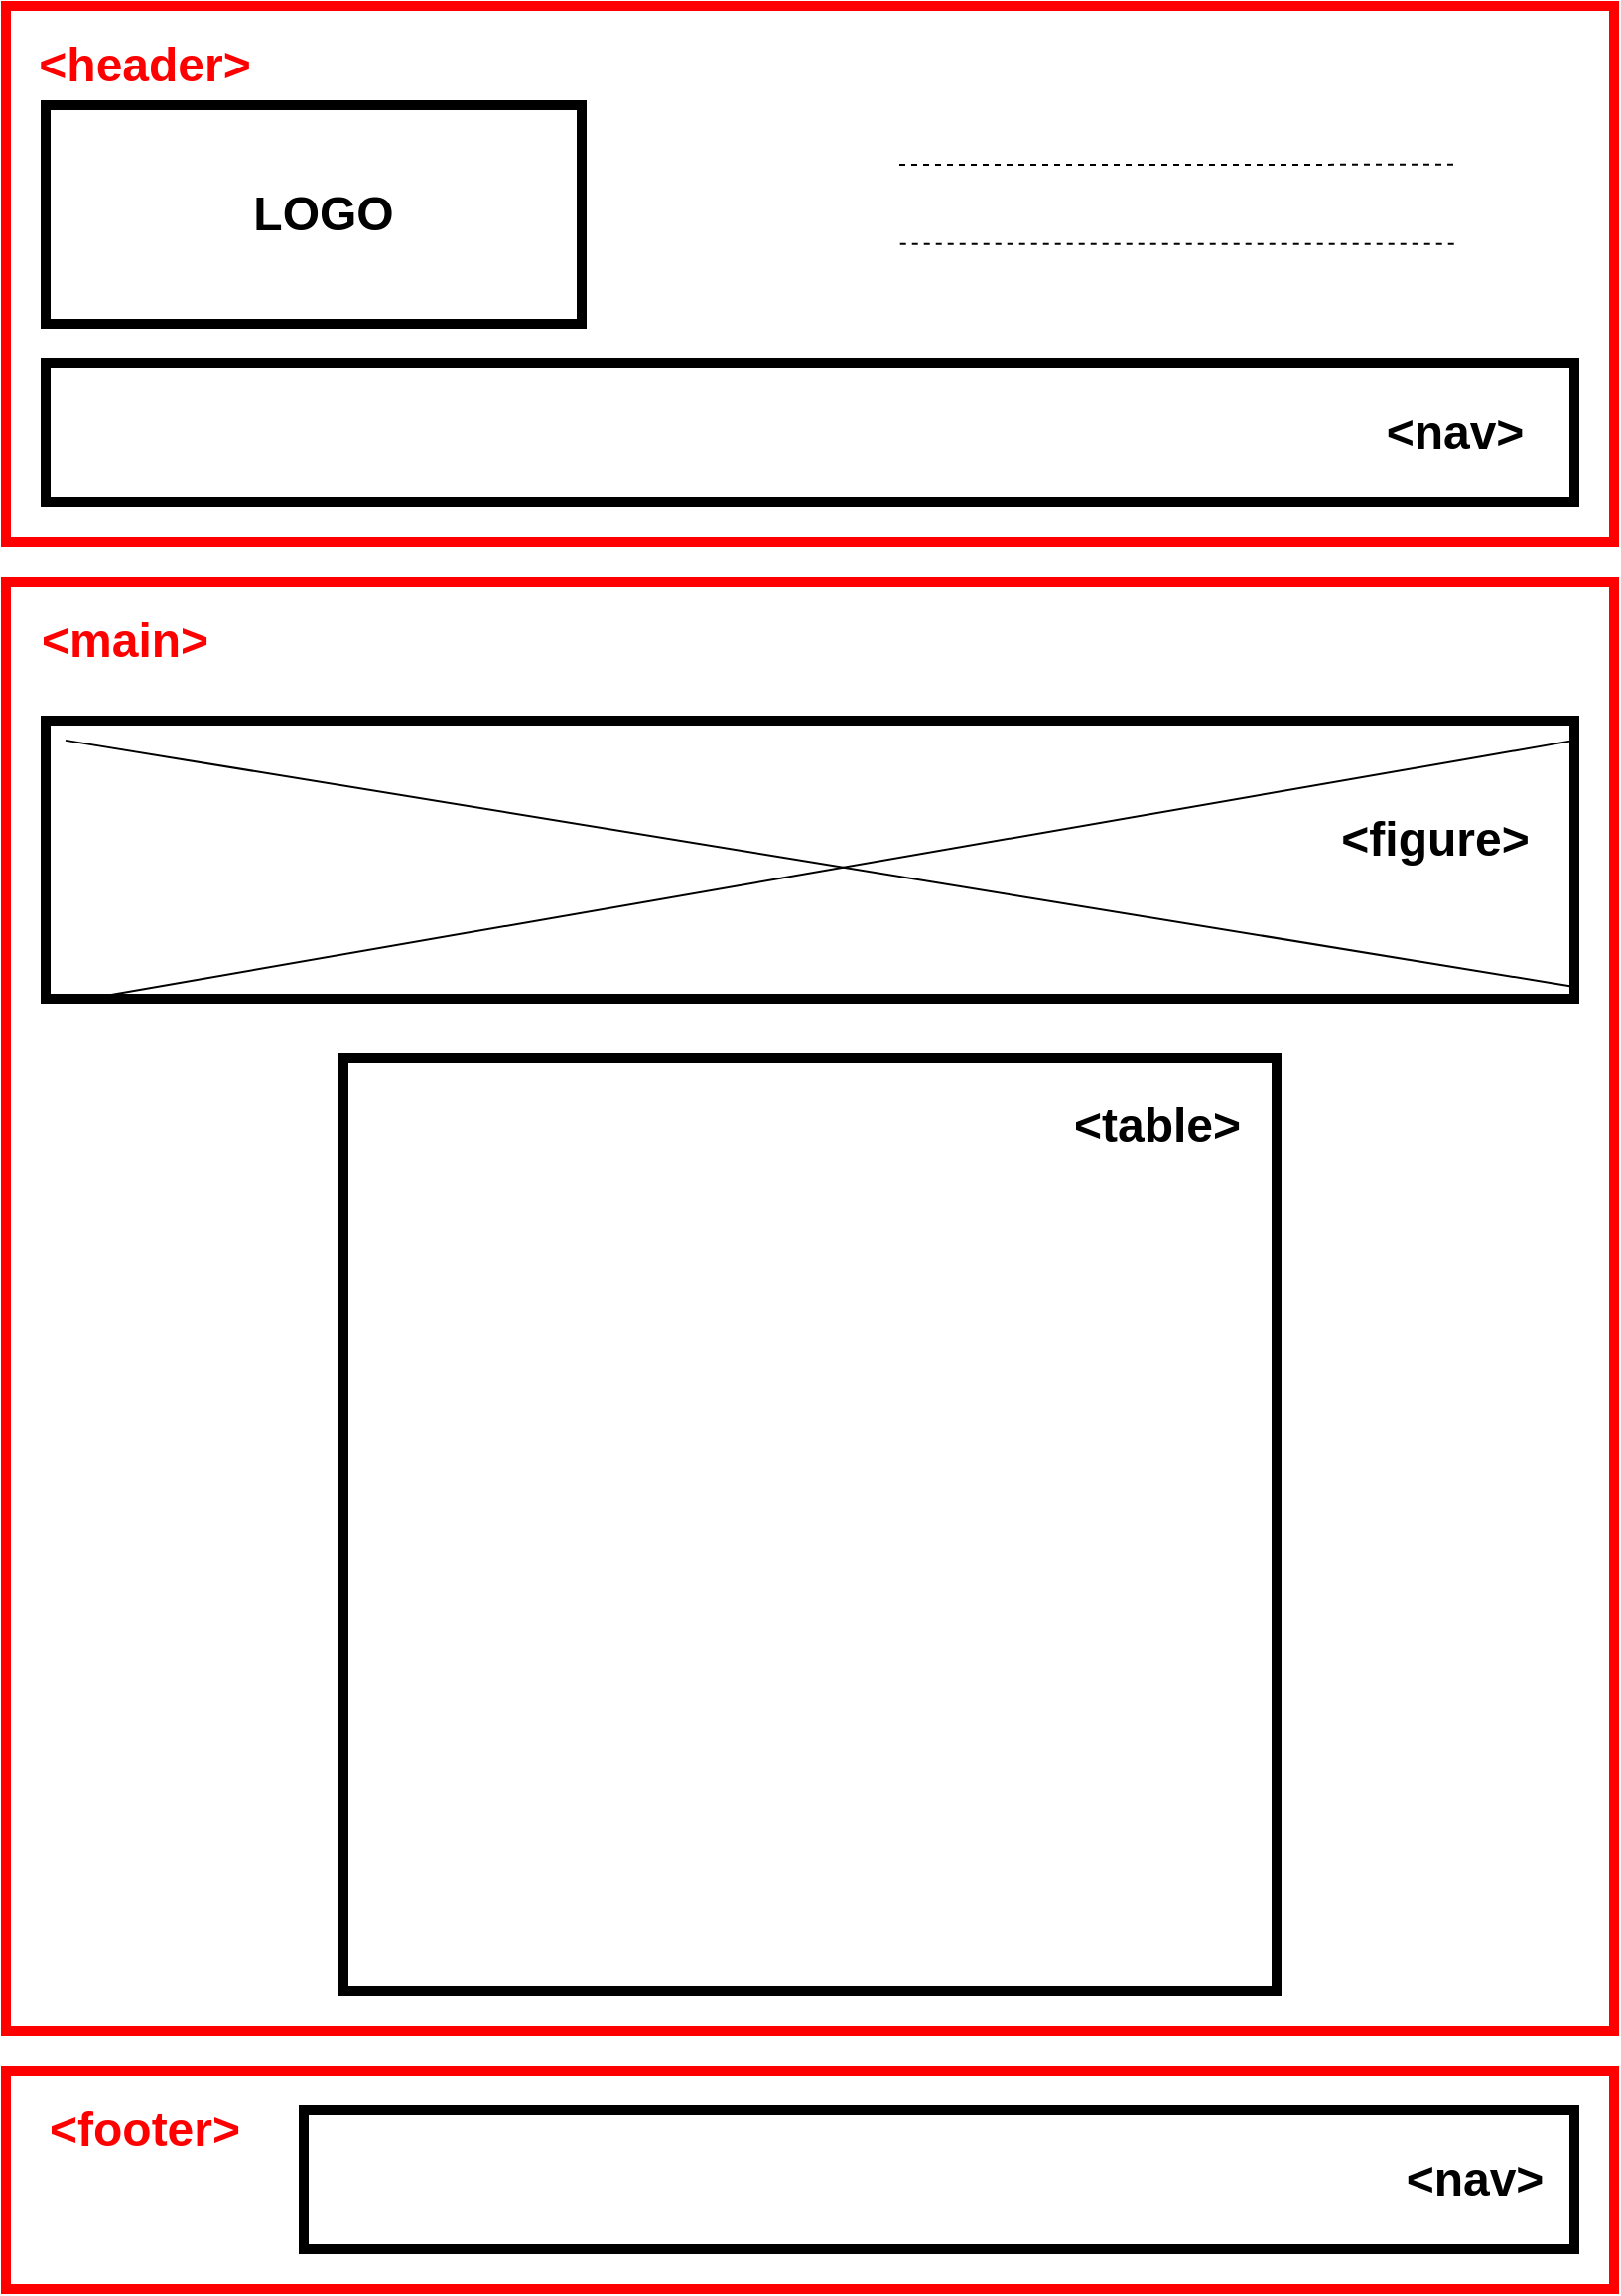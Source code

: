 <mxfile version="11.1.4" type="device"><diagram id="_M9dE-nE3PjYR2anVE0D" name="Page-1"><mxGraphModel dx="2304" dy="1492" grid="1" gridSize="10" guides="1" tooltips="1" connect="1" arrows="1" fold="1" page="1" pageScale="1" pageWidth="827" pageHeight="1169" math="0" shadow="0"><root><mxCell id="0"/><mxCell id="1" parent="0"/><mxCell id="vUiq95RBEFCAuWnw436O-1" value="" style="rounded=0;whiteSpace=wrap;html=1;strokeColor=#FF0000;strokeWidth=5;" vertex="1" parent="1"><mxGeometry x="10" y="10" width="810" height="270" as="geometry"/></mxCell><mxCell id="vUiq95RBEFCAuWnw436O-2" value="" style="rounded=0;whiteSpace=wrap;html=1;strokeColor=#FF0000;strokeWidth=5;" vertex="1" parent="1"><mxGeometry x="10" y="1050" width="810" height="110" as="geometry"/></mxCell><mxCell id="vUiq95RBEFCAuWnw436O-4" value="" style="rounded=0;whiteSpace=wrap;html=1;strokeColor=#FF0000;strokeWidth=5;" vertex="1" parent="1"><mxGeometry x="10" y="300" width="810" height="730" as="geometry"/></mxCell><mxCell id="vUiq95RBEFCAuWnw436O-5" value="&lt;h1&gt;&amp;lt;header&amp;gt;&lt;/h1&gt;" style="text;html=1;strokeColor=none;fillColor=none;align=center;verticalAlign=middle;whiteSpace=wrap;rounded=0;fontColor=#FF0000;" vertex="1" parent="1"><mxGeometry x="60" y="30" width="40" height="20" as="geometry"/></mxCell><mxCell id="vUiq95RBEFCAuWnw436O-6" value="&lt;h1&gt;&amp;lt;main&amp;gt;&lt;/h1&gt;" style="text;html=1;strokeColor=none;fillColor=none;align=center;verticalAlign=middle;whiteSpace=wrap;rounded=0;fontColor=#FF0000;" vertex="1" parent="1"><mxGeometry x="50" y="320" width="40" height="20" as="geometry"/></mxCell><mxCell id="vUiq95RBEFCAuWnw436O-7" value="&lt;h1&gt;&amp;lt;footer&amp;gt;&lt;/h1&gt;" style="text;html=1;strokeColor=none;fillColor=none;align=center;verticalAlign=middle;whiteSpace=wrap;rounded=0;fontColor=#FF0000;" vertex="1" parent="1"><mxGeometry x="60" y="1070" width="40" height="20" as="geometry"/></mxCell><mxCell id="vUiq95RBEFCAuWnw436O-8" value="" style="rounded=0;whiteSpace=wrap;html=1;strokeColor=#000000;strokeWidth=5;fontColor=#000000;" vertex="1" parent="1"><mxGeometry x="160" y="1070" width="640" height="70" as="geometry"/></mxCell><mxCell id="vUiq95RBEFCAuWnw436O-9" value="&lt;h1&gt;&amp;lt;nav&amp;gt;&lt;/h1&gt;" style="text;html=1;strokeColor=none;fillColor=none;align=center;verticalAlign=middle;whiteSpace=wrap;rounded=0;fontColor=#000000;" vertex="1" parent="1"><mxGeometry x="730" y="1095" width="40" height="20" as="geometry"/></mxCell><mxCell id="vUiq95RBEFCAuWnw436O-10" value="" style="rounded=0;whiteSpace=wrap;html=1;strokeColor=#000000;strokeWidth=5;fontColor=#000000;" vertex="1" parent="1"><mxGeometry x="30" y="190" width="770" height="70" as="geometry"/></mxCell><mxCell id="vUiq95RBEFCAuWnw436O-11" value="" style="text;html=1;strokeColor=#000000;fillColor=#ffffff;align=center;verticalAlign=middle;whiteSpace=wrap;rounded=0;fontFamily=Helvetica;fontSize=12;fontColor=#000000;strokeWidth=5;" vertex="1" parent="1"><mxGeometry x="30" y="60" width="270" height="110" as="geometry"/></mxCell><mxCell id="vUiq95RBEFCAuWnw436O-12" value="&lt;h1&gt;LOGO&lt;/h1&gt;" style="text;html=1;strokeColor=none;fillColor=none;align=center;verticalAlign=middle;whiteSpace=wrap;rounded=0;fontColor=#000000;" vertex="1" parent="1"><mxGeometry x="140" y="105" width="60" height="20" as="geometry"/></mxCell><mxCell id="vUiq95RBEFCAuWnw436O-13" value="&lt;h1&gt;&amp;lt;nav&amp;gt;&lt;/h1&gt;" style="text;html=1;strokeColor=none;fillColor=none;align=center;verticalAlign=middle;whiteSpace=wrap;rounded=0;fontColor=#000000;" vertex="1" parent="1"><mxGeometry x="720" y="215" width="40" height="20" as="geometry"/></mxCell><mxCell id="vUiq95RBEFCAuWnw436O-14" value="" style="endArrow=none;dashed=1;html=1;fontColor=#000000;entryX=0.901;entryY=0.296;entryDx=0;entryDy=0;entryPerimeter=0;" edge="1" parent="1" target="vUiq95RBEFCAuWnw436O-1"><mxGeometry width="50" height="50" relative="1" as="geometry"><mxPoint x="460" y="90" as="sourcePoint"/><mxPoint x="510" y="40" as="targetPoint"/></mxGeometry></mxCell><mxCell id="vUiq95RBEFCAuWnw436O-15" value="" style="endArrow=none;dashed=1;html=1;fontColor=#000000;entryX=0.901;entryY=0.444;entryDx=0;entryDy=0;entryPerimeter=0;exitX=0.556;exitY=0.444;exitDx=0;exitDy=0;exitPerimeter=0;" edge="1" parent="1" source="vUiq95RBEFCAuWnw436O-1" target="vUiq95RBEFCAuWnw436O-1"><mxGeometry width="50" height="50" relative="1" as="geometry"><mxPoint x="430" y="160" as="sourcePoint"/><mxPoint x="480" y="110" as="targetPoint"/></mxGeometry></mxCell><mxCell id="vUiq95RBEFCAuWnw436O-32" value="" style="whiteSpace=wrap;html=1;aspect=fixed;strokeColor=#000000;strokeWidth=5;fontColor=#000000;" vertex="1" parent="1"><mxGeometry x="180" y="540" width="470" height="470" as="geometry"/></mxCell><mxCell id="vUiq95RBEFCAuWnw436O-33" value="" style="rounded=0;whiteSpace=wrap;html=1;strokeColor=#000000;strokeWidth=5;fontColor=#000000;" vertex="1" parent="1"><mxGeometry x="30" y="370" width="770" height="140" as="geometry"/></mxCell><mxCell id="vUiq95RBEFCAuWnw436O-34" value="&lt;h1&gt;&amp;lt;figure&amp;gt;&lt;/h1&gt;" style="text;html=1;strokeColor=none;fillColor=none;align=center;verticalAlign=middle;whiteSpace=wrap;rounded=0;fontColor=#000000;" vertex="1" parent="1"><mxGeometry x="710" y="420" width="40" height="20" as="geometry"/></mxCell><mxCell id="vUiq95RBEFCAuWnw436O-35" value="&lt;h1&gt;&amp;lt;table&amp;gt;&lt;/h1&gt;" style="text;html=1;strokeColor=none;fillColor=none;align=center;verticalAlign=middle;whiteSpace=wrap;rounded=0;fontColor=#000000;" vertex="1" parent="1"><mxGeometry x="570" y="564" width="40" height="20" as="geometry"/></mxCell><mxCell id="vUiq95RBEFCAuWnw436O-36" value="" style="endArrow=none;html=1;fontColor=#000000;entryX=1;entryY=0.071;entryDx=0;entryDy=0;entryPerimeter=0;exitX=0.013;exitY=1.014;exitDx=0;exitDy=0;exitPerimeter=0;" edge="1" parent="1" source="vUiq95RBEFCAuWnw436O-33" target="vUiq95RBEFCAuWnw436O-33"><mxGeometry width="50" height="50" relative="1" as="geometry"><mxPoint x="360" y="460" as="sourcePoint"/><mxPoint x="410" y="410" as="targetPoint"/></mxGeometry></mxCell><mxCell id="vUiq95RBEFCAuWnw436O-37" value="" style="endArrow=none;html=1;fontColor=#000000;exitX=1;exitY=0.957;exitDx=0;exitDy=0;exitPerimeter=0;entryX=0.013;entryY=0.071;entryDx=0;entryDy=0;entryPerimeter=0;" edge="1" parent="1" source="vUiq95RBEFCAuWnw436O-33" target="vUiq95RBEFCAuWnw436O-33"><mxGeometry width="50" height="50" relative="1" as="geometry"><mxPoint x="140" y="440" as="sourcePoint"/><mxPoint x="190" y="390" as="targetPoint"/></mxGeometry></mxCell></root></mxGraphModel></diagram></mxfile>